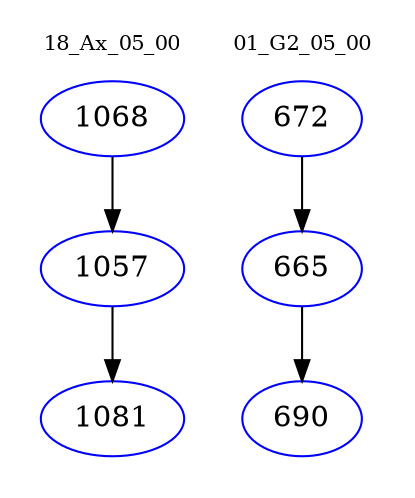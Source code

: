 digraph{
subgraph cluster_0 {
color = white
label = "18_Ax_05_00";
fontsize=10;
T0_1068 [label="1068", color="blue"]
T0_1068 -> T0_1057 [color="black"]
T0_1057 [label="1057", color="blue"]
T0_1057 -> T0_1081 [color="black"]
T0_1081 [label="1081", color="blue"]
}
subgraph cluster_1 {
color = white
label = "01_G2_05_00";
fontsize=10;
T1_672 [label="672", color="blue"]
T1_672 -> T1_665 [color="black"]
T1_665 [label="665", color="blue"]
T1_665 -> T1_690 [color="black"]
T1_690 [label="690", color="blue"]
}
}
